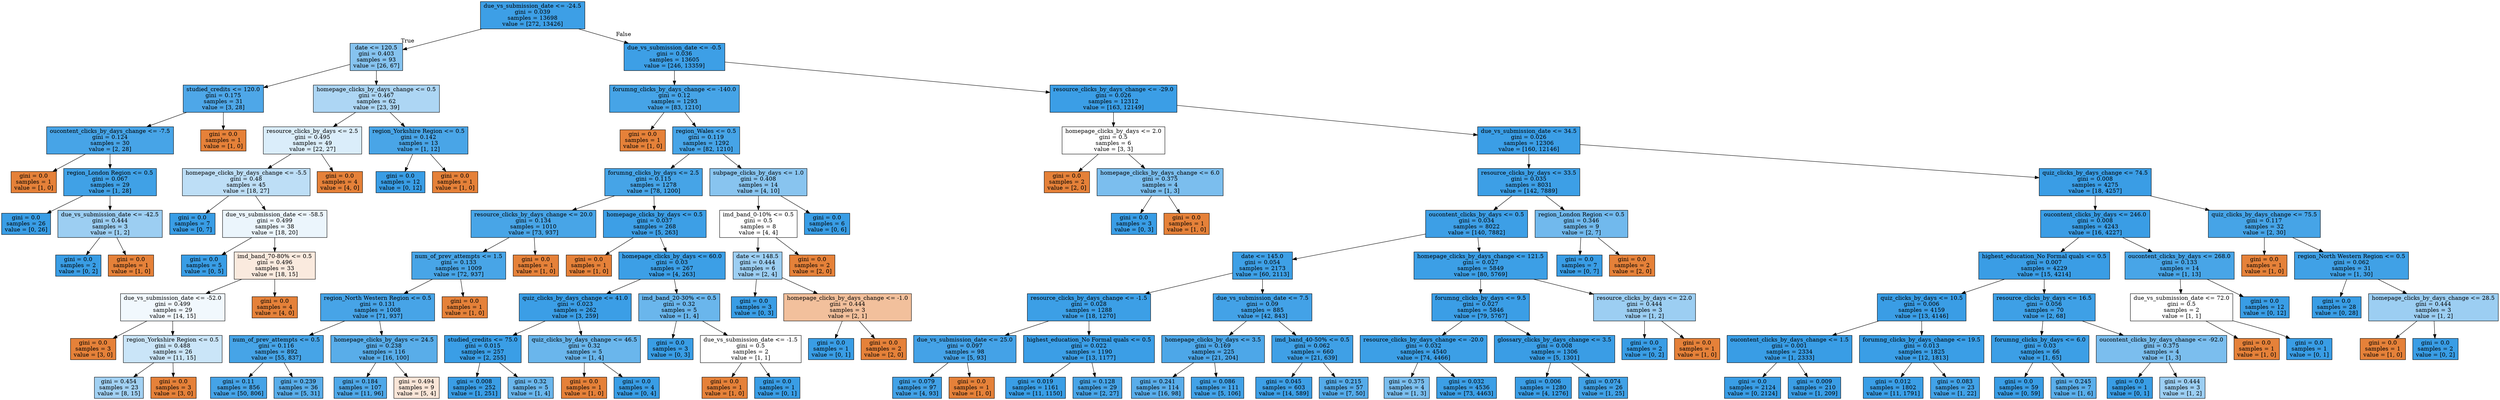 digraph Tree {
node [shape=box, style="filled", color="black"] ;
0 [label="due_vs_submission_date <= -24.5\ngini = 0.039\nsamples = 13698\nvalue = [272, 13426]", fillcolor="#399de5fa"] ;
1 [label="date <= 120.5\ngini = 0.403\nsamples = 93\nvalue = [26, 67]", fillcolor="#399de59c"] ;
0 -> 1 [labeldistance=2.5, labelangle=45, headlabel="True"] ;
2 [label="studied_credits <= 120.0\ngini = 0.175\nsamples = 31\nvalue = [3, 28]", fillcolor="#399de5e4"] ;
1 -> 2 ;
3 [label="oucontent_clicks_by_days_change <= -7.5\ngini = 0.124\nsamples = 30\nvalue = [2, 28]", fillcolor="#399de5ed"] ;
2 -> 3 ;
4 [label="gini = 0.0\nsamples = 1\nvalue = [1, 0]", fillcolor="#e58139ff"] ;
3 -> 4 ;
5 [label="region_London Region <= 0.5\ngini = 0.067\nsamples = 29\nvalue = [1, 28]", fillcolor="#399de5f6"] ;
3 -> 5 ;
6 [label="gini = 0.0\nsamples = 26\nvalue = [0, 26]", fillcolor="#399de5ff"] ;
5 -> 6 ;
7 [label="due_vs_submission_date <= -42.5\ngini = 0.444\nsamples = 3\nvalue = [1, 2]", fillcolor="#399de57f"] ;
5 -> 7 ;
8 [label="gini = 0.0\nsamples = 2\nvalue = [0, 2]", fillcolor="#399de5ff"] ;
7 -> 8 ;
9 [label="gini = 0.0\nsamples = 1\nvalue = [1, 0]", fillcolor="#e58139ff"] ;
7 -> 9 ;
10 [label="gini = 0.0\nsamples = 1\nvalue = [1, 0]", fillcolor="#e58139ff"] ;
2 -> 10 ;
11 [label="homepage_clicks_by_days_change <= 0.5\ngini = 0.467\nsamples = 62\nvalue = [23, 39]", fillcolor="#399de569"] ;
1 -> 11 ;
12 [label="resource_clicks_by_days <= 2.5\ngini = 0.495\nsamples = 49\nvalue = [22, 27]", fillcolor="#399de52f"] ;
11 -> 12 ;
13 [label="homepage_clicks_by_days_change <= -5.5\ngini = 0.48\nsamples = 45\nvalue = [18, 27]", fillcolor="#399de555"] ;
12 -> 13 ;
14 [label="gini = 0.0\nsamples = 7\nvalue = [0, 7]", fillcolor="#399de5ff"] ;
13 -> 14 ;
15 [label="due_vs_submission_date <= -58.5\ngini = 0.499\nsamples = 38\nvalue = [18, 20]", fillcolor="#399de519"] ;
13 -> 15 ;
16 [label="gini = 0.0\nsamples = 5\nvalue = [0, 5]", fillcolor="#399de5ff"] ;
15 -> 16 ;
17 [label="imd_band_70-80% <= 0.5\ngini = 0.496\nsamples = 33\nvalue = [18, 15]", fillcolor="#e581392a"] ;
15 -> 17 ;
18 [label="due_vs_submission_date <= -52.0\ngini = 0.499\nsamples = 29\nvalue = [14, 15]", fillcolor="#399de511"] ;
17 -> 18 ;
19 [label="gini = 0.0\nsamples = 3\nvalue = [3, 0]", fillcolor="#e58139ff"] ;
18 -> 19 ;
20 [label="region_Yorkshire Region <= 0.5\ngini = 0.488\nsamples = 26\nvalue = [11, 15]", fillcolor="#399de544"] ;
18 -> 20 ;
21 [label="gini = 0.454\nsamples = 23\nvalue = [8, 15]", fillcolor="#399de577"] ;
20 -> 21 ;
22 [label="gini = 0.0\nsamples = 3\nvalue = [3, 0]", fillcolor="#e58139ff"] ;
20 -> 22 ;
23 [label="gini = 0.0\nsamples = 4\nvalue = [4, 0]", fillcolor="#e58139ff"] ;
17 -> 23 ;
24 [label="gini = 0.0\nsamples = 4\nvalue = [4, 0]", fillcolor="#e58139ff"] ;
12 -> 24 ;
25 [label="region_Yorkshire Region <= 0.5\ngini = 0.142\nsamples = 13\nvalue = [1, 12]", fillcolor="#399de5ea"] ;
11 -> 25 ;
26 [label="gini = 0.0\nsamples = 12\nvalue = [0, 12]", fillcolor="#399de5ff"] ;
25 -> 26 ;
27 [label="gini = 0.0\nsamples = 1\nvalue = [1, 0]", fillcolor="#e58139ff"] ;
25 -> 27 ;
28 [label="due_vs_submission_date <= -0.5\ngini = 0.036\nsamples = 13605\nvalue = [246, 13359]", fillcolor="#399de5fa"] ;
0 -> 28 [labeldistance=2.5, labelangle=-45, headlabel="False"] ;
29 [label="forumng_clicks_by_days_change <= -140.0\ngini = 0.12\nsamples = 1293\nvalue = [83, 1210]", fillcolor="#399de5ee"] ;
28 -> 29 ;
30 [label="gini = 0.0\nsamples = 1\nvalue = [1, 0]", fillcolor="#e58139ff"] ;
29 -> 30 ;
31 [label="region_Wales <= 0.5\ngini = 0.119\nsamples = 1292\nvalue = [82, 1210]", fillcolor="#399de5ee"] ;
29 -> 31 ;
32 [label="forumng_clicks_by_days <= 2.5\ngini = 0.115\nsamples = 1278\nvalue = [78, 1200]", fillcolor="#399de5ee"] ;
31 -> 32 ;
33 [label="resource_clicks_by_days_change <= 20.0\ngini = 0.134\nsamples = 1010\nvalue = [73, 937]", fillcolor="#399de5eb"] ;
32 -> 33 ;
34 [label="num_of_prev_attempts <= 1.5\ngini = 0.133\nsamples = 1009\nvalue = [72, 937]", fillcolor="#399de5eb"] ;
33 -> 34 ;
35 [label="region_North Western Region <= 0.5\ngini = 0.131\nsamples = 1008\nvalue = [71, 937]", fillcolor="#399de5ec"] ;
34 -> 35 ;
36 [label="num_of_prev_attempts <= 0.5\ngini = 0.116\nsamples = 892\nvalue = [55, 837]", fillcolor="#399de5ee"] ;
35 -> 36 ;
37 [label="gini = 0.11\nsamples = 856\nvalue = [50, 806]", fillcolor="#399de5ef"] ;
36 -> 37 ;
38 [label="gini = 0.239\nsamples = 36\nvalue = [5, 31]", fillcolor="#399de5d6"] ;
36 -> 38 ;
39 [label="homepage_clicks_by_days <= 24.5\ngini = 0.238\nsamples = 116\nvalue = [16, 100]", fillcolor="#399de5d6"] ;
35 -> 39 ;
40 [label="gini = 0.184\nsamples = 107\nvalue = [11, 96]", fillcolor="#399de5e2"] ;
39 -> 40 ;
41 [label="gini = 0.494\nsamples = 9\nvalue = [5, 4]", fillcolor="#e5813933"] ;
39 -> 41 ;
42 [label="gini = 0.0\nsamples = 1\nvalue = [1, 0]", fillcolor="#e58139ff"] ;
34 -> 42 ;
43 [label="gini = 0.0\nsamples = 1\nvalue = [1, 0]", fillcolor="#e58139ff"] ;
33 -> 43 ;
44 [label="homepage_clicks_by_days <= 0.5\ngini = 0.037\nsamples = 268\nvalue = [5, 263]", fillcolor="#399de5fa"] ;
32 -> 44 ;
45 [label="gini = 0.0\nsamples = 1\nvalue = [1, 0]", fillcolor="#e58139ff"] ;
44 -> 45 ;
46 [label="homepage_clicks_by_days <= 60.0\ngini = 0.03\nsamples = 267\nvalue = [4, 263]", fillcolor="#399de5fb"] ;
44 -> 46 ;
47 [label="quiz_clicks_by_days_change <= 41.0\ngini = 0.023\nsamples = 262\nvalue = [3, 259]", fillcolor="#399de5fc"] ;
46 -> 47 ;
48 [label="studied_credits <= 75.0\ngini = 0.015\nsamples = 257\nvalue = [2, 255]", fillcolor="#399de5fd"] ;
47 -> 48 ;
49 [label="gini = 0.008\nsamples = 252\nvalue = [1, 251]", fillcolor="#399de5fe"] ;
48 -> 49 ;
50 [label="gini = 0.32\nsamples = 5\nvalue = [1, 4]", fillcolor="#399de5bf"] ;
48 -> 50 ;
51 [label="quiz_clicks_by_days_change <= 46.5\ngini = 0.32\nsamples = 5\nvalue = [1, 4]", fillcolor="#399de5bf"] ;
47 -> 51 ;
52 [label="gini = 0.0\nsamples = 1\nvalue = [1, 0]", fillcolor="#e58139ff"] ;
51 -> 52 ;
53 [label="gini = 0.0\nsamples = 4\nvalue = [0, 4]", fillcolor="#399de5ff"] ;
51 -> 53 ;
54 [label="imd_band_20-30% <= 0.5\ngini = 0.32\nsamples = 5\nvalue = [1, 4]", fillcolor="#399de5bf"] ;
46 -> 54 ;
55 [label="gini = 0.0\nsamples = 3\nvalue = [0, 3]", fillcolor="#399de5ff"] ;
54 -> 55 ;
56 [label="due_vs_submission_date <= -1.5\ngini = 0.5\nsamples = 2\nvalue = [1, 1]", fillcolor="#e5813900"] ;
54 -> 56 ;
57 [label="gini = 0.0\nsamples = 1\nvalue = [1, 0]", fillcolor="#e58139ff"] ;
56 -> 57 ;
58 [label="gini = 0.0\nsamples = 1\nvalue = [0, 1]", fillcolor="#399de5ff"] ;
56 -> 58 ;
59 [label="subpage_clicks_by_days <= 1.0\ngini = 0.408\nsamples = 14\nvalue = [4, 10]", fillcolor="#399de599"] ;
31 -> 59 ;
60 [label="imd_band_0-10% <= 0.5\ngini = 0.5\nsamples = 8\nvalue = [4, 4]", fillcolor="#e5813900"] ;
59 -> 60 ;
61 [label="date <= 148.5\ngini = 0.444\nsamples = 6\nvalue = [2, 4]", fillcolor="#399de57f"] ;
60 -> 61 ;
62 [label="gini = 0.0\nsamples = 3\nvalue = [0, 3]", fillcolor="#399de5ff"] ;
61 -> 62 ;
63 [label="homepage_clicks_by_days_change <= -1.0\ngini = 0.444\nsamples = 3\nvalue = [2, 1]", fillcolor="#e581397f"] ;
61 -> 63 ;
64 [label="gini = 0.0\nsamples = 1\nvalue = [0, 1]", fillcolor="#399de5ff"] ;
63 -> 64 ;
65 [label="gini = 0.0\nsamples = 2\nvalue = [2, 0]", fillcolor="#e58139ff"] ;
63 -> 65 ;
66 [label="gini = 0.0\nsamples = 2\nvalue = [2, 0]", fillcolor="#e58139ff"] ;
60 -> 66 ;
67 [label="gini = 0.0\nsamples = 6\nvalue = [0, 6]", fillcolor="#399de5ff"] ;
59 -> 67 ;
68 [label="resource_clicks_by_days_change <= -29.0\ngini = 0.026\nsamples = 12312\nvalue = [163, 12149]", fillcolor="#399de5fc"] ;
28 -> 68 ;
69 [label="homepage_clicks_by_days <= 2.0\ngini = 0.5\nsamples = 6\nvalue = [3, 3]", fillcolor="#e5813900"] ;
68 -> 69 ;
70 [label="gini = 0.0\nsamples = 2\nvalue = [2, 0]", fillcolor="#e58139ff"] ;
69 -> 70 ;
71 [label="homepage_clicks_by_days_change <= 6.0\ngini = 0.375\nsamples = 4\nvalue = [1, 3]", fillcolor="#399de5aa"] ;
69 -> 71 ;
72 [label="gini = 0.0\nsamples = 3\nvalue = [0, 3]", fillcolor="#399de5ff"] ;
71 -> 72 ;
73 [label="gini = 0.0\nsamples = 1\nvalue = [1, 0]", fillcolor="#e58139ff"] ;
71 -> 73 ;
74 [label="due_vs_submission_date <= 34.5\ngini = 0.026\nsamples = 12306\nvalue = [160, 12146]", fillcolor="#399de5fc"] ;
68 -> 74 ;
75 [label="resource_clicks_by_days <= 33.5\ngini = 0.035\nsamples = 8031\nvalue = [142, 7889]", fillcolor="#399de5fa"] ;
74 -> 75 ;
76 [label="oucontent_clicks_by_days <= 0.5\ngini = 0.034\nsamples = 8022\nvalue = [140, 7882]", fillcolor="#399de5fa"] ;
75 -> 76 ;
77 [label="date <= 145.0\ngini = 0.054\nsamples = 2173\nvalue = [60, 2113]", fillcolor="#399de5f8"] ;
76 -> 77 ;
78 [label="resource_clicks_by_days_change <= -1.5\ngini = 0.028\nsamples = 1288\nvalue = [18, 1270]", fillcolor="#399de5fb"] ;
77 -> 78 ;
79 [label="due_vs_submission_date <= 25.0\ngini = 0.097\nsamples = 98\nvalue = [5, 93]", fillcolor="#399de5f1"] ;
78 -> 79 ;
80 [label="gini = 0.079\nsamples = 97\nvalue = [4, 93]", fillcolor="#399de5f4"] ;
79 -> 80 ;
81 [label="gini = 0.0\nsamples = 1\nvalue = [1, 0]", fillcolor="#e58139ff"] ;
79 -> 81 ;
82 [label="highest_education_No Formal quals <= 0.5\ngini = 0.022\nsamples = 1190\nvalue = [13, 1177]", fillcolor="#399de5fc"] ;
78 -> 82 ;
83 [label="gini = 0.019\nsamples = 1161\nvalue = [11, 1150]", fillcolor="#399de5fd"] ;
82 -> 83 ;
84 [label="gini = 0.128\nsamples = 29\nvalue = [2, 27]", fillcolor="#399de5ec"] ;
82 -> 84 ;
85 [label="due_vs_submission_date <= 7.5\ngini = 0.09\nsamples = 885\nvalue = [42, 843]", fillcolor="#399de5f2"] ;
77 -> 85 ;
86 [label="homepage_clicks_by_days <= 3.5\ngini = 0.169\nsamples = 225\nvalue = [21, 204]", fillcolor="#399de5e5"] ;
85 -> 86 ;
87 [label="gini = 0.241\nsamples = 114\nvalue = [16, 98]", fillcolor="#399de5d5"] ;
86 -> 87 ;
88 [label="gini = 0.086\nsamples = 111\nvalue = [5, 106]", fillcolor="#399de5f3"] ;
86 -> 88 ;
89 [label="imd_band_40-50% <= 0.5\ngini = 0.062\nsamples = 660\nvalue = [21, 639]", fillcolor="#399de5f7"] ;
85 -> 89 ;
90 [label="gini = 0.045\nsamples = 603\nvalue = [14, 589]", fillcolor="#399de5f9"] ;
89 -> 90 ;
91 [label="gini = 0.215\nsamples = 57\nvalue = [7, 50]", fillcolor="#399de5db"] ;
89 -> 91 ;
92 [label="homepage_clicks_by_days_change <= 121.5\ngini = 0.027\nsamples = 5849\nvalue = [80, 5769]", fillcolor="#399de5fb"] ;
76 -> 92 ;
93 [label="forumng_clicks_by_days <= 9.5\ngini = 0.027\nsamples = 5846\nvalue = [79, 5767]", fillcolor="#399de5fc"] ;
92 -> 93 ;
94 [label="resource_clicks_by_days_change <= -20.0\ngini = 0.032\nsamples = 4540\nvalue = [74, 4466]", fillcolor="#399de5fb"] ;
93 -> 94 ;
95 [label="gini = 0.375\nsamples = 4\nvalue = [1, 3]", fillcolor="#399de5aa"] ;
94 -> 95 ;
96 [label="gini = 0.032\nsamples = 4536\nvalue = [73, 4463]", fillcolor="#399de5fb"] ;
94 -> 96 ;
97 [label="glossary_clicks_by_days_change <= 3.5\ngini = 0.008\nsamples = 1306\nvalue = [5, 1301]", fillcolor="#399de5fe"] ;
93 -> 97 ;
98 [label="gini = 0.006\nsamples = 1280\nvalue = [4, 1276]", fillcolor="#399de5fe"] ;
97 -> 98 ;
99 [label="gini = 0.074\nsamples = 26\nvalue = [1, 25]", fillcolor="#399de5f5"] ;
97 -> 99 ;
100 [label="resource_clicks_by_days <= 22.0\ngini = 0.444\nsamples = 3\nvalue = [1, 2]", fillcolor="#399de57f"] ;
92 -> 100 ;
101 [label="gini = 0.0\nsamples = 2\nvalue = [0, 2]", fillcolor="#399de5ff"] ;
100 -> 101 ;
102 [label="gini = 0.0\nsamples = 1\nvalue = [1, 0]", fillcolor="#e58139ff"] ;
100 -> 102 ;
103 [label="region_London Region <= 0.5\ngini = 0.346\nsamples = 9\nvalue = [2, 7]", fillcolor="#399de5b6"] ;
75 -> 103 ;
104 [label="gini = 0.0\nsamples = 7\nvalue = [0, 7]", fillcolor="#399de5ff"] ;
103 -> 104 ;
105 [label="gini = 0.0\nsamples = 2\nvalue = [2, 0]", fillcolor="#e58139ff"] ;
103 -> 105 ;
106 [label="quiz_clicks_by_days_change <= 74.5\ngini = 0.008\nsamples = 4275\nvalue = [18, 4257]", fillcolor="#399de5fe"] ;
74 -> 106 ;
107 [label="oucontent_clicks_by_days <= 246.0\ngini = 0.008\nsamples = 4243\nvalue = [16, 4227]", fillcolor="#399de5fe"] ;
106 -> 107 ;
108 [label="highest_education_No Formal quals <= 0.5\ngini = 0.007\nsamples = 4229\nvalue = [15, 4214]", fillcolor="#399de5fe"] ;
107 -> 108 ;
109 [label="quiz_clicks_by_days <= 10.5\ngini = 0.006\nsamples = 4159\nvalue = [13, 4146]", fillcolor="#399de5fe"] ;
108 -> 109 ;
110 [label="oucontent_clicks_by_days_change <= 1.5\ngini = 0.001\nsamples = 2334\nvalue = [1, 2333]", fillcolor="#399de5ff"] ;
109 -> 110 ;
111 [label="gini = 0.0\nsamples = 2124\nvalue = [0, 2124]", fillcolor="#399de5ff"] ;
110 -> 111 ;
112 [label="gini = 0.009\nsamples = 210\nvalue = [1, 209]", fillcolor="#399de5fe"] ;
110 -> 112 ;
113 [label="forumng_clicks_by_days_change <= 19.5\ngini = 0.013\nsamples = 1825\nvalue = [12, 1813]", fillcolor="#399de5fd"] ;
109 -> 113 ;
114 [label="gini = 0.012\nsamples = 1802\nvalue = [11, 1791]", fillcolor="#399de5fd"] ;
113 -> 114 ;
115 [label="gini = 0.083\nsamples = 23\nvalue = [1, 22]", fillcolor="#399de5f3"] ;
113 -> 115 ;
116 [label="resource_clicks_by_days <= 16.5\ngini = 0.056\nsamples = 70\nvalue = [2, 68]", fillcolor="#399de5f8"] ;
108 -> 116 ;
117 [label="forumng_clicks_by_days <= 6.0\ngini = 0.03\nsamples = 66\nvalue = [1, 65]", fillcolor="#399de5fb"] ;
116 -> 117 ;
118 [label="gini = 0.0\nsamples = 59\nvalue = [0, 59]", fillcolor="#399de5ff"] ;
117 -> 118 ;
119 [label="gini = 0.245\nsamples = 7\nvalue = [1, 6]", fillcolor="#399de5d4"] ;
117 -> 119 ;
120 [label="oucontent_clicks_by_days_change <= -92.0\ngini = 0.375\nsamples = 4\nvalue = [1, 3]", fillcolor="#399de5aa"] ;
116 -> 120 ;
121 [label="gini = 0.0\nsamples = 1\nvalue = [0, 1]", fillcolor="#399de5ff"] ;
120 -> 121 ;
122 [label="gini = 0.444\nsamples = 3\nvalue = [1, 2]", fillcolor="#399de57f"] ;
120 -> 122 ;
123 [label="oucontent_clicks_by_days <= 268.0\ngini = 0.133\nsamples = 14\nvalue = [1, 13]", fillcolor="#399de5eb"] ;
107 -> 123 ;
124 [label="due_vs_submission_date <= 72.0\ngini = 0.5\nsamples = 2\nvalue = [1, 1]", fillcolor="#e5813900"] ;
123 -> 124 ;
125 [label="gini = 0.0\nsamples = 1\nvalue = [1, 0]", fillcolor="#e58139ff"] ;
124 -> 125 ;
126 [label="gini = 0.0\nsamples = 1\nvalue = [0, 1]", fillcolor="#399de5ff"] ;
124 -> 126 ;
127 [label="gini = 0.0\nsamples = 12\nvalue = [0, 12]", fillcolor="#399de5ff"] ;
123 -> 127 ;
128 [label="quiz_clicks_by_days_change <= 75.5\ngini = 0.117\nsamples = 32\nvalue = [2, 30]", fillcolor="#399de5ee"] ;
106 -> 128 ;
129 [label="gini = 0.0\nsamples = 1\nvalue = [1, 0]", fillcolor="#e58139ff"] ;
128 -> 129 ;
130 [label="region_North Western Region <= 0.5\ngini = 0.062\nsamples = 31\nvalue = [1, 30]", fillcolor="#399de5f6"] ;
128 -> 130 ;
131 [label="gini = 0.0\nsamples = 28\nvalue = [0, 28]", fillcolor="#399de5ff"] ;
130 -> 131 ;
132 [label="homepage_clicks_by_days_change <= 28.5\ngini = 0.444\nsamples = 3\nvalue = [1, 2]", fillcolor="#399de57f"] ;
130 -> 132 ;
133 [label="gini = 0.0\nsamples = 1\nvalue = [1, 0]", fillcolor="#e58139ff"] ;
132 -> 133 ;
134 [label="gini = 0.0\nsamples = 2\nvalue = [0, 2]", fillcolor="#399de5ff"] ;
132 -> 134 ;
}